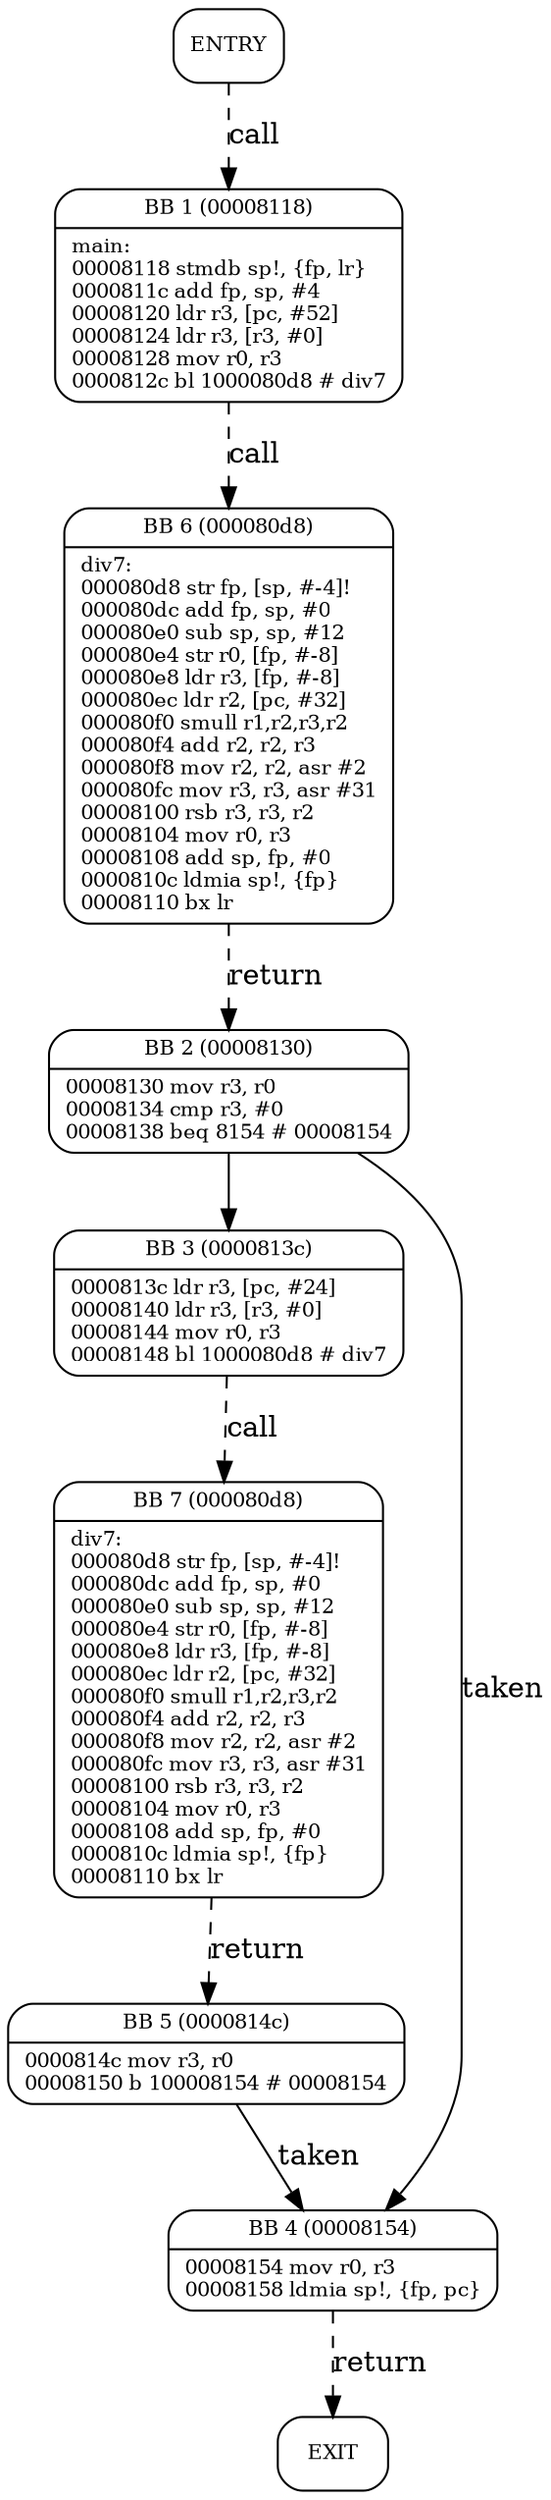 digraph main{
node [shape=Mrecord, labeljust=l, fontsize=10];
	"0" [label="ENTRY"]
	"0" -> "1" [label="call", style=dashed, weight=2];
	"1" [label="{BB 1 (00008118) | main:\l00008118    stmdb sp!, \{fp, lr\}\l0000811c    add fp, sp, #4\l00008120    ldr r3, [pc, #52]\l00008124    ldr r3, [r3, #0]\l00008128    mov r0, r3\l0000812c    bl 1000080d8    # div7\l }"]
	"1" -> "6" [label="call", style=dashed, weight=2];
	"2" [label="{BB 2 (00008130) | 00008130    mov r3, r0\l00008134    cmp r3, #0\l00008138    beq 8154    # 00008154\l }"]
	"2" -> "3" [weight=4];
	"2" -> "4" [label="taken", weight=3];
	"3" [label="{BB 3 (0000813c) | 0000813c    ldr r3, [pc, #24]\l00008140    ldr r3, [r3, #0]\l00008144    mov r0, r3\l00008148    bl 1000080d8    # div7\l }"]
	"3" -> "7" [label="call", style=dashed, weight=2];
	"4" [label="{BB 4 (00008154) | 00008154    mov r0, r3\l00008158    ldmia sp!, \{fp, pc\}\l }"]
	"4" -> "8" [label="return", style=dashed, weight=2];
	"5" [label="{BB 5 (0000814c) | 0000814c    mov r3, r0\l00008150    b 100008154    # 00008154\l }"]
	"5" -> "4" [label="taken", weight=3];
	"6" [label="{BB 6 (000080d8) | div7:\l000080d8    str fp, [sp, #-4]!\l000080dc    add fp, sp, #0\l000080e0    sub sp, sp, #12\l000080e4    str r0, [fp, #-8]\l000080e8    ldr r3, [fp, #-8]\l000080ec    ldr r2, [pc, #32]\l000080f0    smull r1,r2,r3,r2\l000080f4    add r2, r2, r3\l000080f8    mov r2, r2, asr #2\l000080fc    mov r3, r3, asr #31\l00008100    rsb r3, r3, r2\l00008104    mov r0, r3\l00008108    add sp, fp, #0\l0000810c    ldmia sp!, \{fp\}\l00008110    bx lr\l }"]
	"6" -> "2" [label="return", style=dashed, weight=2];
	"7" [label="{BB 7 (000080d8) | div7:\l000080d8    str fp, [sp, #-4]!\l000080dc    add fp, sp, #0\l000080e0    sub sp, sp, #12\l000080e4    str r0, [fp, #-8]\l000080e8    ldr r3, [fp, #-8]\l000080ec    ldr r2, [pc, #32]\l000080f0    smull r1,r2,r3,r2\l000080f4    add r2, r2, r3\l000080f8    mov r2, r2, asr #2\l000080fc    mov r3, r3, asr #31\l00008100    rsb r3, r3, r2\l00008104    mov r0, r3\l00008108    add sp, fp, #0\l0000810c    ldmia sp!, \{fp\}\l00008110    bx lr\l }"]
	"7" -> "5" [label="return", style=dashed, weight=2];
	"8" [label="EXIT"]
}
